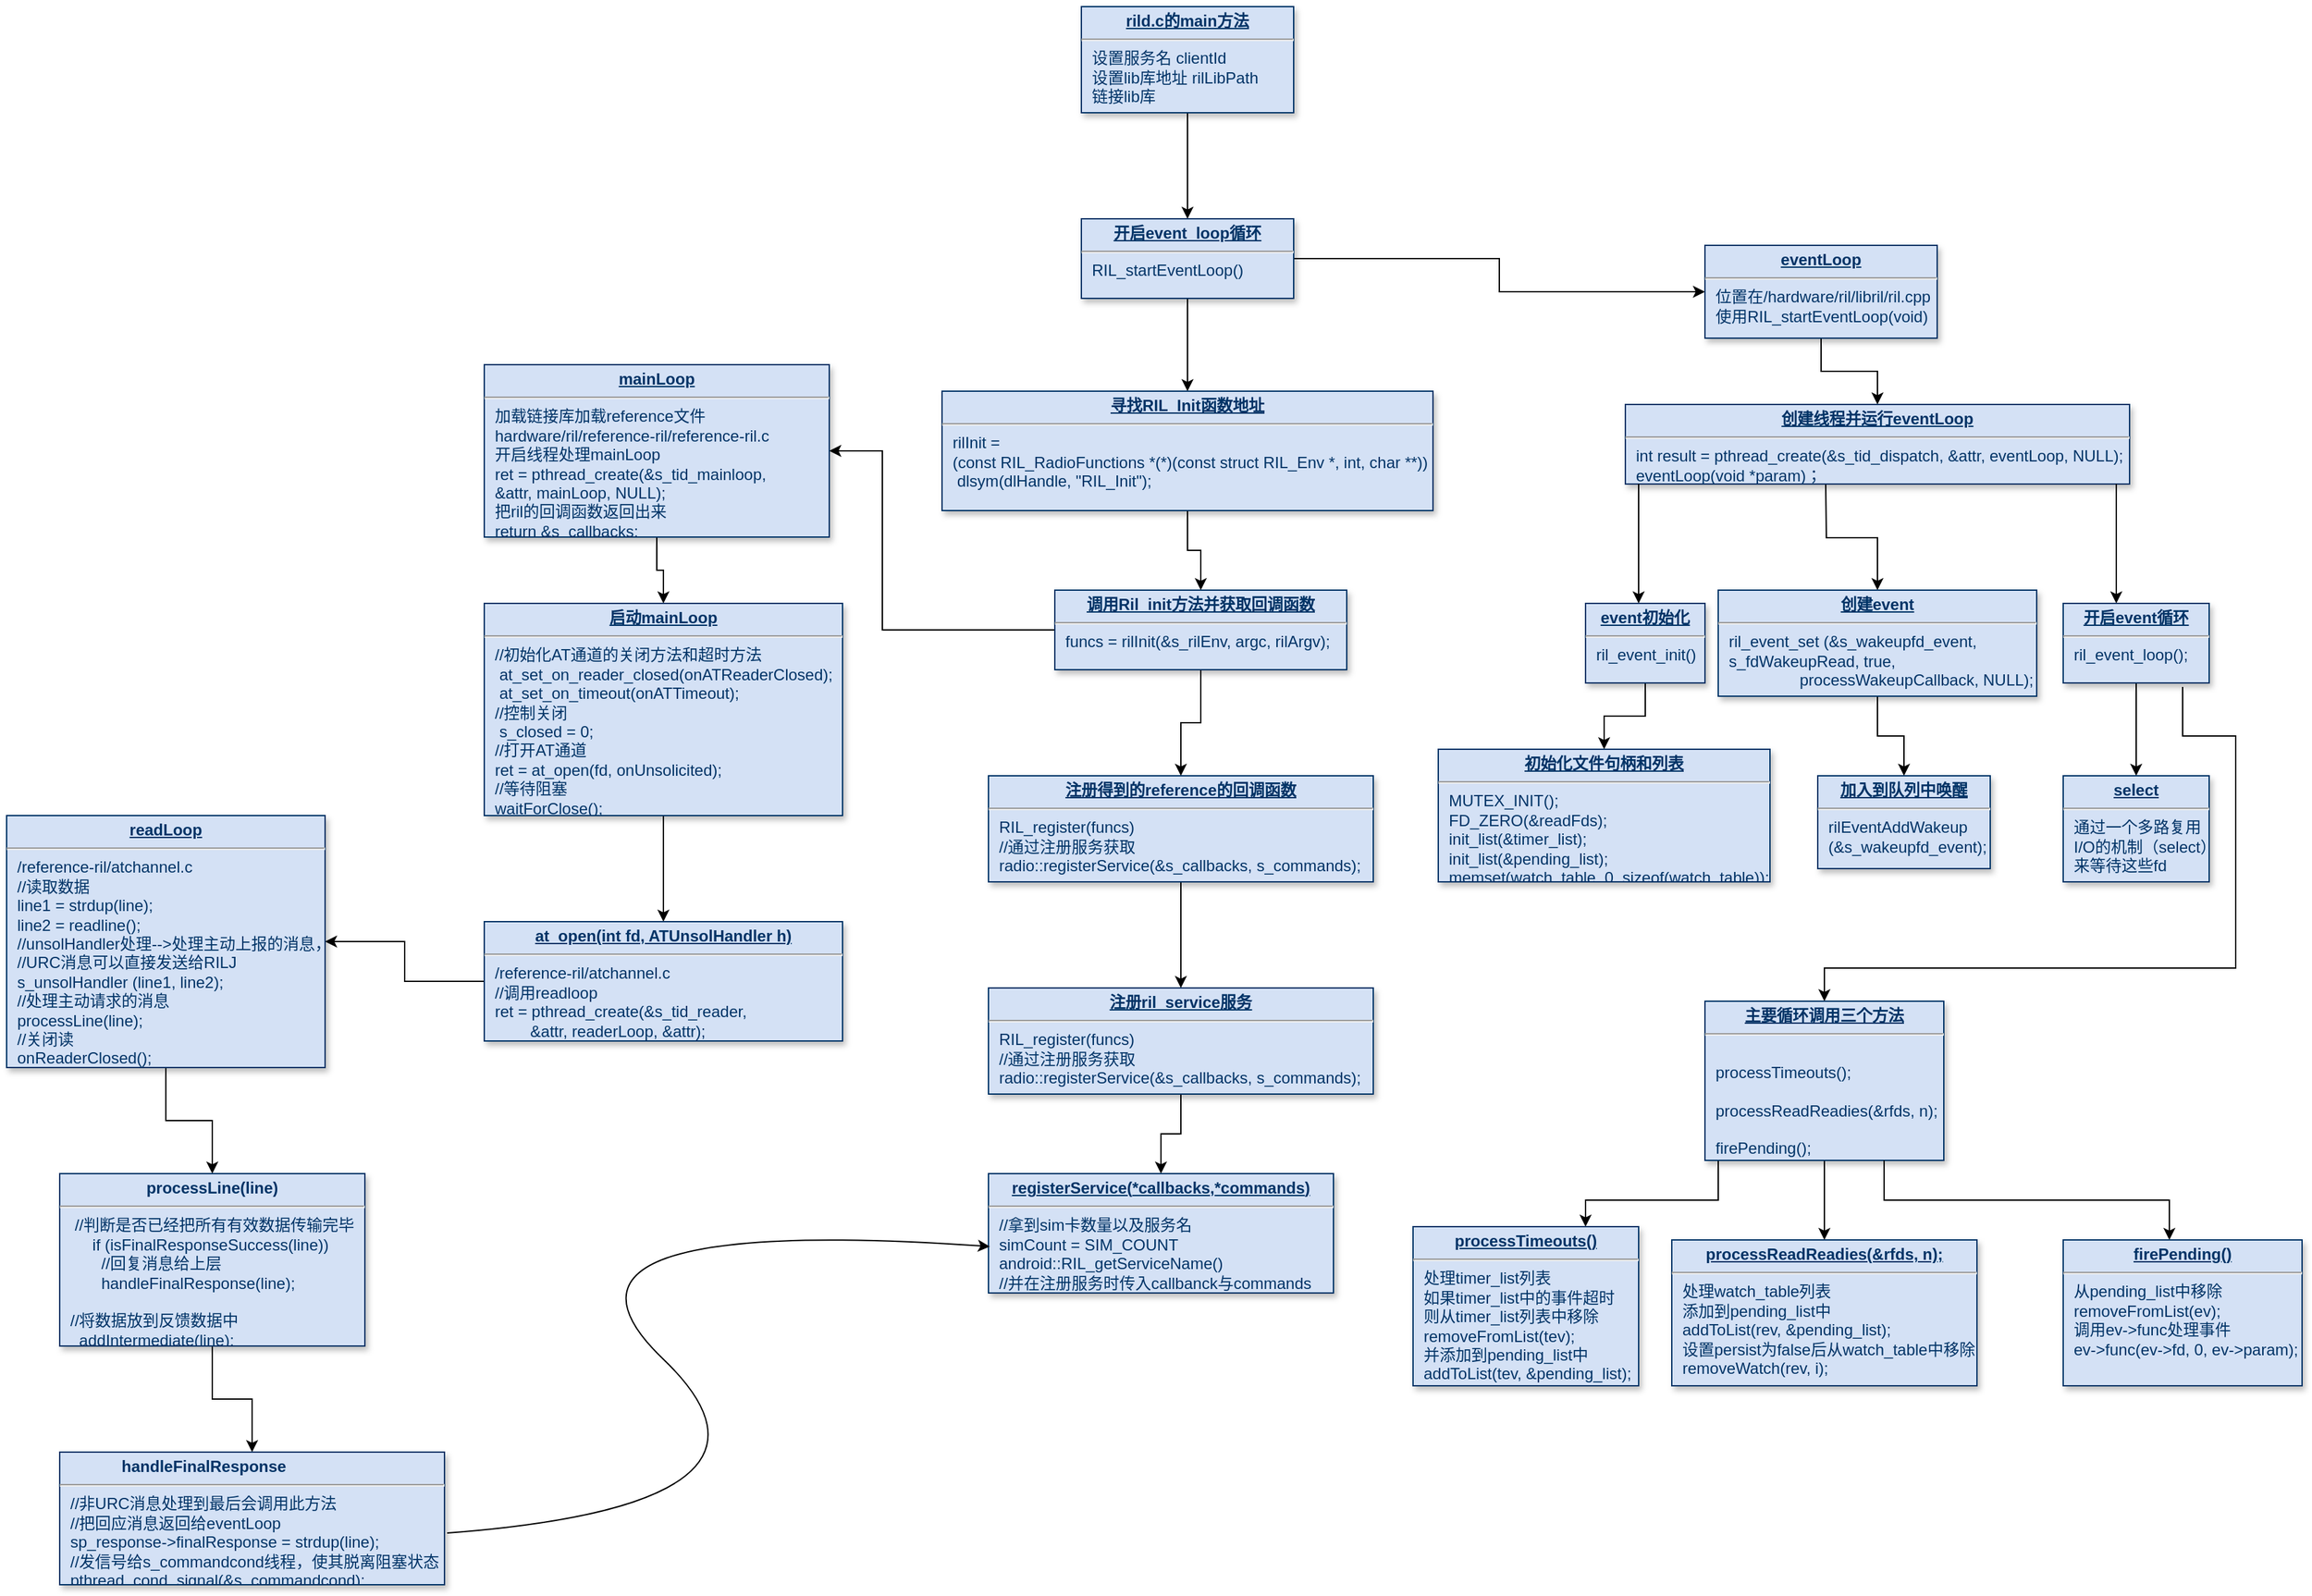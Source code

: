 <mxfile version="15.7.4" type="github">
  <diagram name="RILD流程图" id="efa7a0a1-bf9b-a30e-e6df-94a7791c09e9">
    <mxGraphModel dx="3015" dy="762" grid="1" gridSize="10" guides="1" tooltips="1" connect="1" arrows="1" fold="1" page="1" pageScale="1" pageWidth="1654" pageHeight="1169" background="none" math="0" shadow="0">
      <root>
        <mxCell id="0" />
        <mxCell id="1" parent="0" />
        <mxCell id="EKuOJ4cv29JxxuzC1nA7-30" value="" style="edgeStyle=orthogonalEdgeStyle;rounded=0;orthogonalLoop=1;jettySize=auto;html=1;" parent="1" source="29" target="EKuOJ4cv29JxxuzC1nA7-29" edge="1">
          <mxGeometry relative="1" as="geometry" />
        </mxCell>
        <mxCell id="29" value="&lt;p style=&quot;margin: 4px 0px 0px ; text-align: center&quot;&gt;&lt;b&gt;&lt;u&gt;rild.c的main方法&lt;/u&gt;&lt;/b&gt;&lt;br&gt;&lt;/p&gt;&lt;hr&gt;&lt;p style=&quot;margin: 0px ; margin-left: 8px&quot;&gt;设置服务名 clientId&lt;/p&gt;&lt;p style=&quot;margin: 0px ; margin-left: 8px&quot;&gt;设置lib库地址 rilLibPath&lt;br&gt;&lt;/p&gt;&lt;p style=&quot;margin: 0px ; margin-left: 8px&quot;&gt;链接lib库&lt;br&gt;&lt;/p&gt;" style="verticalAlign=top;align=left;overflow=fill;fontSize=12;fontFamily=Helvetica;html=1;strokeColor=#003366;shadow=1;fillColor=#D4E1F5;fontColor=#003366" parent="1" vertex="1">
          <mxGeometry x="720" y="70" width="160" height="80" as="geometry" />
        </mxCell>
        <mxCell id="EKuOJ4cv29JxxuzC1nA7-32" value="" style="edgeStyle=orthogonalEdgeStyle;rounded=0;orthogonalLoop=1;jettySize=auto;html=1;" parent="1" source="EKuOJ4cv29JxxuzC1nA7-29" target="EKuOJ4cv29JxxuzC1nA7-31" edge="1">
          <mxGeometry relative="1" as="geometry" />
        </mxCell>
        <mxCell id="EKuOJ4cv29JxxuzC1nA7-38" value="" style="edgeStyle=orthogonalEdgeStyle;rounded=0;orthogonalLoop=1;jettySize=auto;html=1;" parent="1" source="EKuOJ4cv29JxxuzC1nA7-29" target="EKuOJ4cv29JxxuzC1nA7-37" edge="1">
          <mxGeometry relative="1" as="geometry" />
        </mxCell>
        <mxCell id="EKuOJ4cv29JxxuzC1nA7-29" value="&lt;p style=&quot;margin: 4px 0px 0px ; text-align: center&quot;&gt;&lt;b&gt;&lt;u&gt;开启event_loop循环&lt;/u&gt;&lt;/b&gt;&lt;br&gt;&lt;/p&gt;&lt;hr&gt;&lt;p style=&quot;margin: 0px ; margin-left: 8px&quot;&gt;RIL_startEventLoop()&lt;br&gt;&lt;/p&gt;" style="verticalAlign=top;align=left;overflow=fill;fontSize=12;fontFamily=Helvetica;html=1;strokeColor=#003366;shadow=1;fillColor=#D4E1F5;fontColor=#003366" parent="1" vertex="1">
          <mxGeometry x="720" y="230" width="160" height="60" as="geometry" />
        </mxCell>
        <mxCell id="EKuOJ4cv29JxxuzC1nA7-34" value="" style="edgeStyle=orthogonalEdgeStyle;rounded=0;orthogonalLoop=1;jettySize=auto;html=1;" parent="1" source="EKuOJ4cv29JxxuzC1nA7-31" target="EKuOJ4cv29JxxuzC1nA7-33" edge="1">
          <mxGeometry relative="1" as="geometry" />
        </mxCell>
        <mxCell id="EKuOJ4cv29JxxuzC1nA7-31" value="&lt;p style=&quot;margin: 4px 0px 0px ; text-align: center&quot;&gt;&lt;b&gt;&lt;u&gt;寻找RIL_Init函数地址&lt;/u&gt;&lt;/b&gt;&lt;br&gt;&lt;/p&gt;&lt;hr&gt;&lt;p style=&quot;margin: 0px ; margin-left: 8px&quot;&gt;rilInit =&lt;/p&gt;&lt;p style=&quot;margin: 0px ; margin-left: 8px&quot;&gt;(const RIL_Radio&lt;span&gt;Functions&amp;nbsp;&lt;/span&gt;&lt;span&gt;*(*)(const&amp;nbsp;&lt;/span&gt;&lt;span&gt;struct RIL_Env *,&amp;nbsp;&lt;/span&gt;&lt;span&gt;int, char **))&lt;/span&gt;&lt;/p&gt;&lt;p style=&quot;margin: 0px ; margin-left: 8px&quot;&gt;&amp;nbsp;&lt;span&gt;dlsym&lt;/span&gt;&lt;span&gt;(dlHandle, &quot;RIL_Init&quot;);&lt;/span&gt;&lt;/p&gt;" style="verticalAlign=top;align=left;overflow=fill;fontSize=12;fontFamily=Helvetica;html=1;strokeColor=#003366;shadow=1;fillColor=#D4E1F5;fontColor=#003366" parent="1" vertex="1">
          <mxGeometry x="615" y="360" width="370" height="90" as="geometry" />
        </mxCell>
        <mxCell id="EKuOJ4cv29JxxuzC1nA7-36" value="" style="edgeStyle=orthogonalEdgeStyle;rounded=0;orthogonalLoop=1;jettySize=auto;html=1;" parent="1" source="EKuOJ4cv29JxxuzC1nA7-33" target="EKuOJ4cv29JxxuzC1nA7-35" edge="1">
          <mxGeometry relative="1" as="geometry" />
        </mxCell>
        <mxCell id="WiDxoxZlmCFufiCdWleU-32" value="" style="edgeStyle=orthogonalEdgeStyle;rounded=0;orthogonalLoop=1;jettySize=auto;html=1;exitX=0;exitY=0.5;exitDx=0;exitDy=0;" edge="1" parent="1" source="EKuOJ4cv29JxxuzC1nA7-33" target="WiDxoxZlmCFufiCdWleU-31">
          <mxGeometry relative="1" as="geometry">
            <mxPoint x="615" y="415" as="sourcePoint" />
            <Array as="points">
              <mxPoint x="570" y="540" />
              <mxPoint x="570" y="405" />
            </Array>
          </mxGeometry>
        </mxCell>
        <mxCell id="EKuOJ4cv29JxxuzC1nA7-33" value="&lt;p style=&quot;margin: 4px 0px 0px ; text-align: center&quot;&gt;&lt;b&gt;&lt;u&gt;调用Ril_init方法并获取回调函数&lt;/u&gt;&lt;/b&gt;&lt;br&gt;&lt;/p&gt;&lt;hr&gt;&lt;p style=&quot;margin: 0px ; margin-left: 8px&quot;&gt;funcs = rilInit(&amp;amp;s_rilEnv, argc, rilArgv);&lt;br&gt;&lt;/p&gt;" style="verticalAlign=top;align=left;overflow=fill;fontSize=12;fontFamily=Helvetica;html=1;strokeColor=#003366;shadow=1;fillColor=#D4E1F5;fontColor=#003366" parent="1" vertex="1">
          <mxGeometry x="700" y="510" width="220" height="60" as="geometry" />
        </mxCell>
        <mxCell id="WiDxoxZlmCFufiCdWleU-47" value="" style="edgeStyle=orthogonalEdgeStyle;rounded=0;orthogonalLoop=1;jettySize=auto;html=1;" edge="1" parent="1" source="EKuOJ4cv29JxxuzC1nA7-35" target="WiDxoxZlmCFufiCdWleU-46">
          <mxGeometry relative="1" as="geometry" />
        </mxCell>
        <mxCell id="EKuOJ4cv29JxxuzC1nA7-35" value="&lt;p style=&quot;margin: 4px 0px 0px ; text-align: center&quot;&gt;&lt;b&gt;&lt;u&gt;注册得到的reference的回调函数&lt;/u&gt;&lt;/b&gt;&lt;br&gt;&lt;/p&gt;&lt;hr&gt;&lt;p style=&quot;margin: 0px ; margin-left: 8px&quot;&gt;RIL_register(funcs)&lt;br&gt;&lt;/p&gt;&lt;p style=&quot;margin: 0px ; margin-left: 8px&quot;&gt;//通过注册服务获取&lt;br&gt;&lt;/p&gt;&lt;p style=&quot;margin: 0px ; margin-left: 8px&quot;&gt;radio::registerService(&amp;amp;s_callbacks, s_commands);&lt;br&gt;&lt;/p&gt;" style="verticalAlign=top;align=left;overflow=fill;fontSize=12;fontFamily=Helvetica;html=1;strokeColor=#003366;shadow=1;fillColor=#D4E1F5;fontColor=#003366" parent="1" vertex="1">
          <mxGeometry x="650" y="650" width="290" height="80" as="geometry" />
        </mxCell>
        <mxCell id="EKuOJ4cv29JxxuzC1nA7-42" value="" style="edgeStyle=orthogonalEdgeStyle;rounded=0;orthogonalLoop=1;jettySize=auto;html=1;" parent="1" source="EKuOJ4cv29JxxuzC1nA7-37" target="EKuOJ4cv29JxxuzC1nA7-41" edge="1">
          <mxGeometry relative="1" as="geometry" />
        </mxCell>
        <mxCell id="EKuOJ4cv29JxxuzC1nA7-37" value="&lt;p style=&quot;margin: 4px 0px 0px ; text-align: center&quot;&gt;&lt;b&gt;&lt;u&gt;eventLoop&lt;/u&gt;&lt;/b&gt;&lt;br&gt;&lt;/p&gt;&lt;hr&gt;&lt;p style=&quot;margin: 0px ; margin-left: 8px&quot;&gt;位置在/hardware/ril/libril/ril.cpp&lt;br&gt;&lt;/p&gt;&lt;p style=&quot;margin: 0px ; margin-left: 8px&quot;&gt;使用RIL_startEventLoop(void)&lt;br&gt;&lt;/p&gt;" style="verticalAlign=top;align=left;overflow=fill;fontSize=12;fontFamily=Helvetica;html=1;strokeColor=#003366;shadow=1;fillColor=#D4E1F5;fontColor=#003366" parent="1" vertex="1">
          <mxGeometry x="1190" y="250" width="175" height="70" as="geometry" />
        </mxCell>
        <mxCell id="EKuOJ4cv29JxxuzC1nA7-44" value="" style="edgeStyle=orthogonalEdgeStyle;rounded=0;orthogonalLoop=1;jettySize=auto;html=1;" parent="1" target="EKuOJ4cv29JxxuzC1nA7-43" edge="1">
          <mxGeometry relative="1" as="geometry">
            <mxPoint x="1281" y="430" as="sourcePoint" />
          </mxGeometry>
        </mxCell>
        <mxCell id="EKuOJ4cv29JxxuzC1nA7-41" value="&lt;p style=&quot;margin: 4px 0px 0px ; text-align: center&quot;&gt;&lt;b&gt;&lt;u&gt;创建线程并运行eventLoop&lt;/u&gt;&lt;/b&gt;&lt;br&gt;&lt;/p&gt;&lt;hr&gt;&lt;p style=&quot;margin: 0px ; margin-left: 8px&quot;&gt;int result = pthread_create(&amp;amp;s_tid_dispatch, &amp;amp;attr, eventLoop, NULL);&lt;br&gt;&lt;/p&gt;&lt;p style=&quot;margin: 0px ; margin-left: 8px&quot;&gt;eventLoop(void *param)；&lt;br&gt;&lt;/p&gt;" style="verticalAlign=top;align=left;overflow=fill;fontSize=12;fontFamily=Helvetica;html=1;strokeColor=#003366;shadow=1;fillColor=#D4E1F5;fontColor=#003366" parent="1" vertex="1">
          <mxGeometry x="1130" y="370" width="380" height="60" as="geometry" />
        </mxCell>
        <mxCell id="EKuOJ4cv29JxxuzC1nA7-52" value="" style="edgeStyle=orthogonalEdgeStyle;rounded=0;orthogonalLoop=1;jettySize=auto;html=1;" parent="1" source="EKuOJ4cv29JxxuzC1nA7-43" target="EKuOJ4cv29JxxuzC1nA7-51" edge="1">
          <mxGeometry relative="1" as="geometry" />
        </mxCell>
        <mxCell id="EKuOJ4cv29JxxuzC1nA7-43" value="&lt;p style=&quot;margin: 4px 0px 0px ; text-align: center&quot;&gt;&lt;b&gt;&lt;u&gt;创建event&lt;/u&gt;&lt;/b&gt;&lt;br&gt;&lt;/p&gt;&lt;hr&gt;&lt;p style=&quot;margin: 0px ; margin-left: 8px&quot;&gt;ril_event_set (&amp;amp;s_wakeupfd_event,&amp;nbsp;&lt;/p&gt;&lt;p style=&quot;margin: 0px ; margin-left: 8px&quot;&gt;s_fdWakeupRead, true,&lt;/p&gt;&lt;p style=&quot;margin: 0px ; margin-left: 8px&quot;&gt;&amp;nbsp; &amp;nbsp; &amp;nbsp; &amp;nbsp; &amp;nbsp; &amp;nbsp; &amp;nbsp; &amp;nbsp; processWakeupCallback, NULL);&lt;/p&gt;" style="verticalAlign=top;align=left;overflow=fill;fontSize=12;fontFamily=Helvetica;html=1;strokeColor=#003366;shadow=1;fillColor=#D4E1F5;fontColor=#003366" parent="1" vertex="1">
          <mxGeometry x="1200" y="510" width="240" height="80" as="geometry" />
        </mxCell>
        <mxCell id="EKuOJ4cv29JxxuzC1nA7-45" value="" style="endArrow=classic;html=1;rounded=0;" parent="1" edge="1">
          <mxGeometry width="50" height="50" relative="1" as="geometry">
            <mxPoint x="1140" y="430" as="sourcePoint" />
            <mxPoint x="1140" y="520" as="targetPoint" />
          </mxGeometry>
        </mxCell>
        <mxCell id="EKuOJ4cv29JxxuzC1nA7-50" value="" style="edgeStyle=orthogonalEdgeStyle;rounded=0;orthogonalLoop=1;jettySize=auto;html=1;" parent="1" source="EKuOJ4cv29JxxuzC1nA7-46" target="EKuOJ4cv29JxxuzC1nA7-49" edge="1">
          <mxGeometry relative="1" as="geometry" />
        </mxCell>
        <mxCell id="EKuOJ4cv29JxxuzC1nA7-46" value="&lt;p style=&quot;margin: 4px 0px 0px ; text-align: center&quot;&gt;&lt;b&gt;&lt;u&gt;event初始化&lt;/u&gt;&lt;/b&gt;&lt;br&gt;&lt;/p&gt;&lt;hr&gt;&lt;p style=&quot;margin: 0px ; margin-left: 8px&quot;&gt;ril_event_init()&lt;br&gt;&lt;/p&gt;" style="verticalAlign=top;align=left;overflow=fill;fontSize=12;fontFamily=Helvetica;html=1;strokeColor=#003366;shadow=1;fillColor=#D4E1F5;fontColor=#003366" parent="1" vertex="1">
          <mxGeometry x="1100" y="520" width="90" height="60" as="geometry" />
        </mxCell>
        <mxCell id="EKuOJ4cv29JxxuzC1nA7-49" value="&lt;p style=&quot;margin: 4px 0px 0px ; text-align: center&quot;&gt;&lt;b&gt;&lt;u&gt;初始化文件句柄和列表&lt;/u&gt;&lt;/b&gt;&lt;br&gt;&lt;/p&gt;&lt;hr&gt;&lt;p style=&quot;margin: 0px ; margin-left: 8px&quot;&gt;MUTEX_INIT();&lt;/p&gt;&lt;p style=&quot;margin: 0px ; margin-left: 8px&quot;&gt;FD_ZERO(&amp;amp;readFds);&lt;/p&gt;&lt;p style=&quot;margin: 0px ; margin-left: 8px&quot;&gt;init_list(&amp;amp;timer_list);&lt;/p&gt;&lt;p style=&quot;margin: 0px ; margin-left: 8px&quot;&gt;init_list(&amp;amp;pending_list);&lt;/p&gt;&lt;p style=&quot;margin: 0px ; margin-left: 8px&quot;&gt;memset(watch_table, 0, sizeof(watch_table));&lt;/p&gt;" style="verticalAlign=top;align=left;overflow=fill;fontSize=12;fontFamily=Helvetica;html=1;strokeColor=#003366;shadow=1;fillColor=#D4E1F5;fontColor=#003366" parent="1" vertex="1">
          <mxGeometry x="989" y="630" width="250" height="100" as="geometry" />
        </mxCell>
        <mxCell id="EKuOJ4cv29JxxuzC1nA7-51" value="&lt;p style=&quot;margin: 4px 0px 0px ; text-align: center&quot;&gt;&lt;b&gt;&lt;u&gt;加入到队列中唤醒&lt;/u&gt;&lt;/b&gt;&lt;br&gt;&lt;/p&gt;&lt;hr&gt;&lt;p style=&quot;margin: 0px ; margin-left: 8px&quot;&gt;rilEventAddWakeup&amp;nbsp;&lt;/p&gt;&lt;p style=&quot;margin: 0px ; margin-left: 8px&quot;&gt;(&amp;amp;s_wakeupfd_event);&lt;br&gt;&lt;/p&gt;" style="verticalAlign=top;align=left;overflow=fill;fontSize=12;fontFamily=Helvetica;html=1;strokeColor=#003366;shadow=1;fillColor=#D4E1F5;fontColor=#003366" parent="1" vertex="1">
          <mxGeometry x="1275" y="650" width="130" height="70" as="geometry" />
        </mxCell>
        <mxCell id="EKuOJ4cv29JxxuzC1nA7-61" value="" style="endArrow=classic;html=1;rounded=0;" parent="1" edge="1">
          <mxGeometry width="50" height="50" relative="1" as="geometry">
            <mxPoint x="1500" y="430" as="sourcePoint" />
            <mxPoint x="1500" y="520" as="targetPoint" />
          </mxGeometry>
        </mxCell>
        <mxCell id="EKuOJ4cv29JxxuzC1nA7-65" value="" style="edgeStyle=orthogonalEdgeStyle;rounded=0;orthogonalLoop=1;jettySize=auto;html=1;" parent="1" source="EKuOJ4cv29JxxuzC1nA7-62" target="EKuOJ4cv29JxxuzC1nA7-64" edge="1">
          <mxGeometry relative="1" as="geometry" />
        </mxCell>
        <mxCell id="EKuOJ4cv29JxxuzC1nA7-62" value="&lt;p style=&quot;margin: 4px 0px 0px ; text-align: center&quot;&gt;&lt;b&gt;&lt;u&gt;开启event循环&lt;/u&gt;&lt;/b&gt;&lt;br&gt;&lt;/p&gt;&lt;hr&gt;&lt;p style=&quot;margin: 0px ; margin-left: 8px&quot;&gt;ril_event_loop();&lt;br&gt;&lt;/p&gt;" style="verticalAlign=top;align=left;overflow=fill;fontSize=12;fontFamily=Helvetica;html=1;strokeColor=#003366;shadow=1;fillColor=#D4E1F5;fontColor=#003366" parent="1" vertex="1">
          <mxGeometry x="1460" y="520" width="110" height="60" as="geometry" />
        </mxCell>
        <mxCell id="EKuOJ4cv29JxxuzC1nA7-67" value="" style="edgeStyle=orthogonalEdgeStyle;rounded=0;orthogonalLoop=1;jettySize=auto;html=1;" parent="1" target="EKuOJ4cv29JxxuzC1nA7-66" edge="1">
          <mxGeometry relative="1" as="geometry">
            <mxPoint x="1550" y="600" as="sourcePoint" />
            <Array as="points">
              <mxPoint x="1550" y="583" />
              <mxPoint x="1550" y="620" />
              <mxPoint x="1590" y="620" />
              <mxPoint x="1590" y="795" />
              <mxPoint x="1280" y="795" />
            </Array>
          </mxGeometry>
        </mxCell>
        <mxCell id="EKuOJ4cv29JxxuzC1nA7-64" value="&lt;p style=&quot;margin: 4px 0px 0px ; text-align: center&quot;&gt;&lt;b&gt;&lt;u&gt;select&lt;/u&gt;&lt;/b&gt;&lt;br&gt;&lt;/p&gt;&lt;hr&gt;&lt;p style=&quot;margin: 0px ; margin-left: 8px&quot;&gt;通过一个多路复用&lt;/p&gt;&lt;p style=&quot;margin: 0px ; margin-left: 8px&quot;&gt;I/O的机制（select）&lt;/p&gt;&lt;p style=&quot;margin: 0px ; margin-left: 8px&quot;&gt;来等待这些fd&lt;br&gt;&lt;/p&gt;" style="verticalAlign=top;align=left;overflow=fill;fontSize=12;fontFamily=Helvetica;html=1;strokeColor=#003366;shadow=1;fillColor=#D4E1F5;fontColor=#003366" parent="1" vertex="1">
          <mxGeometry x="1460" y="650" width="110" height="80" as="geometry" />
        </mxCell>
        <mxCell id="EKuOJ4cv29JxxuzC1nA7-69" value="" style="edgeStyle=orthogonalEdgeStyle;rounded=0;orthogonalLoop=1;jettySize=auto;html=1;" parent="1" source="EKuOJ4cv29JxxuzC1nA7-66" target="EKuOJ4cv29JxxuzC1nA7-68" edge="1">
          <mxGeometry relative="1" as="geometry">
            <Array as="points">
              <mxPoint x="1200" y="970" />
              <mxPoint x="1100" y="970" />
            </Array>
          </mxGeometry>
        </mxCell>
        <mxCell id="EKuOJ4cv29JxxuzC1nA7-73" value="" style="edgeStyle=orthogonalEdgeStyle;rounded=0;orthogonalLoop=1;jettySize=auto;html=1;" parent="1" source="EKuOJ4cv29JxxuzC1nA7-66" target="EKuOJ4cv29JxxuzC1nA7-72" edge="1">
          <mxGeometry relative="1" as="geometry" />
        </mxCell>
        <mxCell id="EKuOJ4cv29JxxuzC1nA7-66" value="&lt;p style=&quot;margin: 4px 0px 0px ; text-align: center&quot;&gt;&lt;b&gt;&lt;u&gt;主要循环调用三个方法&lt;/u&gt;&lt;/b&gt;&lt;br&gt;&lt;/p&gt;&lt;hr&gt;&lt;p style=&quot;margin: 0px ; margin-left: 8px&quot;&gt;&lt;br&gt;&lt;/p&gt;&lt;p style=&quot;margin: 0px ; margin-left: 8px&quot;&gt;processTimeouts();&lt;/p&gt;&lt;p style=&quot;margin: 0px ; margin-left: 8px&quot;&gt;&lt;br&gt;&lt;/p&gt;&lt;p style=&quot;margin: 0px ; margin-left: 8px&quot;&gt;processReadReadies(&amp;amp;rfds, n);&lt;/p&gt;&lt;p style=&quot;margin: 0px ; margin-left: 8px&quot;&gt;&lt;br&gt;&lt;/p&gt;&lt;p style=&quot;margin: 0px ; margin-left: 8px&quot;&gt;firePending();&lt;/p&gt;" style="verticalAlign=top;align=left;overflow=fill;fontSize=12;fontFamily=Helvetica;html=1;strokeColor=#003366;shadow=1;fillColor=#D4E1F5;fontColor=#003366" parent="1" vertex="1">
          <mxGeometry x="1190" y="820" width="180" height="120" as="geometry" />
        </mxCell>
        <mxCell id="EKuOJ4cv29JxxuzC1nA7-68" value="&lt;p style=&quot;margin: 4px 0px 0px ; text-align: center&quot;&gt;&lt;b&gt;&lt;u&gt;processTimeouts()&lt;/u&gt;&lt;/b&gt;&lt;br&gt;&lt;/p&gt;&lt;hr&gt;&lt;p style=&quot;margin: 0px ; margin-left: 8px&quot;&gt;处理timer_list列表&lt;br&gt;&lt;/p&gt;&lt;p style=&quot;margin: 0px ; margin-left: 8px&quot;&gt;如果timer_list中的事件超时&lt;br&gt;&lt;/p&gt;&lt;p style=&quot;margin: 0px ; margin-left: 8px&quot;&gt;则从timer_list列表中移除&lt;br&gt;&lt;/p&gt;&lt;p style=&quot;margin: 0px ; margin-left: 8px&quot;&gt;removeFromList(tev);&lt;br&gt;&lt;/p&gt;&lt;p style=&quot;margin: 0px ; margin-left: 8px&quot;&gt;并添加到pending_list中&lt;br&gt;&lt;/p&gt;&lt;p style=&quot;margin: 0px ; margin-left: 8px&quot;&gt;addToList(tev, &amp;amp;pending_list);&lt;br&gt;&lt;/p&gt;" style="verticalAlign=top;align=left;overflow=fill;fontSize=12;fontFamily=Helvetica;html=1;strokeColor=#003366;shadow=1;fillColor=#D4E1F5;fontColor=#003366" parent="1" vertex="1">
          <mxGeometry x="970" y="990" width="170" height="120" as="geometry" />
        </mxCell>
        <mxCell id="EKuOJ4cv29JxxuzC1nA7-72" value="&lt;p style=&quot;margin: 4px 0px 0px ; text-align: center&quot;&gt;&lt;b&gt;&lt;u&gt;processReadReadies(&amp;amp;rfds, n);&lt;/u&gt;&lt;/b&gt;&lt;br&gt;&lt;/p&gt;&lt;hr&gt;&lt;p style=&quot;margin: 0px ; margin-left: 8px&quot;&gt;处理watch_table列表&lt;br&gt;&lt;/p&gt;&lt;p style=&quot;margin: 0px ; margin-left: 8px&quot;&gt;添加到pending_list中&lt;br&gt;&lt;/p&gt;&lt;p style=&quot;margin: 0px ; margin-left: 8px&quot;&gt;addToList(rev, &amp;amp;pending_list);&lt;br&gt;&lt;/p&gt;&lt;p style=&quot;margin: 0px ; margin-left: 8px&quot;&gt;设置persist为false后从watch_table中移除&lt;br&gt;&lt;/p&gt;&lt;p style=&quot;margin: 0px ; margin-left: 8px&quot;&gt;removeWatch(rev, i);&lt;br&gt;&lt;/p&gt;" style="verticalAlign=top;align=left;overflow=fill;fontSize=12;fontFamily=Helvetica;html=1;strokeColor=#003366;shadow=1;fillColor=#D4E1F5;fontColor=#003366" parent="1" vertex="1">
          <mxGeometry x="1165" y="1000" width="230" height="110" as="geometry" />
        </mxCell>
        <mxCell id="EKuOJ4cv29JxxuzC1nA7-74" value="" style="edgeStyle=orthogonalEdgeStyle;rounded=0;orthogonalLoop=1;jettySize=auto;html=1;exitX=0.75;exitY=1;exitDx=0;exitDy=0;" parent="1" source="EKuOJ4cv29JxxuzC1nA7-66" target="EKuOJ4cv29JxxuzC1nA7-75" edge="1">
          <mxGeometry relative="1" as="geometry">
            <mxPoint x="1340" y="960" as="sourcePoint" />
            <Array as="points">
              <mxPoint x="1325" y="970" />
              <mxPoint x="1540" y="970" />
            </Array>
          </mxGeometry>
        </mxCell>
        <mxCell id="EKuOJ4cv29JxxuzC1nA7-75" value="&lt;p style=&quot;margin: 4px 0px 0px ; text-align: center&quot;&gt;&lt;b&gt;&lt;u&gt;firePending()&lt;/u&gt;&lt;/b&gt;&lt;br&gt;&lt;/p&gt;&lt;hr&gt;&lt;p style=&quot;margin: 0px ; margin-left: 8px&quot;&gt;从pending_list中移除&lt;br&gt;&lt;/p&gt;&lt;p style=&quot;margin: 0px ; margin-left: 8px&quot;&gt;removeFromList(ev);&lt;br&gt;&lt;/p&gt;&lt;p style=&quot;margin: 0px ; margin-left: 8px&quot;&gt;调用ev-&amp;gt;func处理事件&lt;br&gt;&lt;/p&gt;&lt;p style=&quot;margin: 0px ; margin-left: 8px&quot;&gt;ev-&amp;gt;func(ev-&amp;gt;fd, 0, ev-&amp;gt;param);&lt;br&gt;&lt;/p&gt;" style="verticalAlign=top;align=left;overflow=fill;fontSize=12;fontFamily=Helvetica;html=1;strokeColor=#003366;shadow=1;fillColor=#D4E1F5;fontColor=#003366" parent="1" vertex="1">
          <mxGeometry x="1460" y="1000" width="180" height="110" as="geometry" />
        </mxCell>
        <mxCell id="WiDxoxZlmCFufiCdWleU-36" value="" style="edgeStyle=orthogonalEdgeStyle;rounded=0;orthogonalLoop=1;jettySize=auto;html=1;" edge="1" parent="1" source="WiDxoxZlmCFufiCdWleU-31" target="WiDxoxZlmCFufiCdWleU-35">
          <mxGeometry relative="1" as="geometry" />
        </mxCell>
        <mxCell id="WiDxoxZlmCFufiCdWleU-31" value="&lt;p style=&quot;margin: 4px 0px 0px ; text-align: center&quot;&gt;&lt;b&gt;&lt;u&gt;mainLoop&lt;/u&gt;&lt;/b&gt;&lt;br&gt;&lt;/p&gt;&lt;hr&gt;&lt;p style=&quot;margin: 0px ; margin-left: 8px&quot;&gt;加载链接库加载reference文件&lt;br&gt;&lt;/p&gt;&lt;p style=&quot;margin: 0px ; margin-left: 8px&quot;&gt;hardware/ril/reference-ril/reference-ril.c&lt;br&gt;&lt;/p&gt;&lt;p style=&quot;margin: 0px ; margin-left: 8px&quot;&gt;开启线程处理mainLoop&lt;br&gt;&lt;/p&gt;&lt;p style=&quot;margin: 0px ; margin-left: 8px&quot;&gt;ret = pthread_create(&amp;amp;s_tid_mainloop,&amp;nbsp;&lt;/p&gt;&lt;p style=&quot;margin: 0px ; margin-left: 8px&quot;&gt;&amp;amp;attr, mainLoop, NULL);&lt;br&gt;&lt;/p&gt;&lt;p style=&quot;margin: 0px ; margin-left: 8px&quot;&gt;把ril的回调函数返回出来&lt;br&gt;&lt;/p&gt;&lt;p style=&quot;margin: 0px ; margin-left: 8px&quot;&gt;return &amp;amp;s_callbacks;&lt;br&gt;&lt;/p&gt;" style="verticalAlign=top;align=left;overflow=fill;fontSize=12;fontFamily=Helvetica;html=1;strokeColor=#003366;shadow=1;fillColor=#D4E1F5;fontColor=#003366" vertex="1" parent="1">
          <mxGeometry x="270" y="340" width="260" height="130" as="geometry" />
        </mxCell>
        <mxCell id="WiDxoxZlmCFufiCdWleU-39" value="" style="edgeStyle=orthogonalEdgeStyle;rounded=0;orthogonalLoop=1;jettySize=auto;html=1;" edge="1" parent="1" source="WiDxoxZlmCFufiCdWleU-35" target="WiDxoxZlmCFufiCdWleU-38">
          <mxGeometry relative="1" as="geometry" />
        </mxCell>
        <mxCell id="WiDxoxZlmCFufiCdWleU-35" value="&lt;p style=&quot;margin: 4px 0px 0px ; text-align: center&quot;&gt;&lt;b&gt;&lt;u&gt;启动mainLoop&lt;/u&gt;&lt;/b&gt;&lt;br&gt;&lt;/p&gt;&lt;hr&gt;&lt;p style=&quot;margin: 0px ; margin-left: 8px&quot;&gt;//初始化AT通道的关闭方法和超时方法&lt;br&gt;&lt;/p&gt;&lt;p style=&quot;margin: 0px ; margin-left: 8px&quot;&gt;&amp;nbsp;at_set_on_reader_closed(onATReaderClosed);&lt;/p&gt;&lt;p style=&quot;margin: 0px ; margin-left: 8px&quot;&gt;&lt;span&gt;&amp;nbsp;at_set_on_timeout(onATTimeout);&lt;/span&gt;&lt;/p&gt;&lt;p style=&quot;margin: 0px ; margin-left: 8px&quot;&gt;//控制关闭&lt;/p&gt;&lt;p style=&quot;margin: 0px ; margin-left: 8px&quot;&gt;&lt;/p&gt;&lt;p style=&quot;margin: 0px ; margin-left: 8px&quot;&gt;&amp;nbsp;s_closed = 0;&lt;/p&gt;&lt;p style=&quot;margin: 0px ; margin-left: 8px&quot;&gt;//打开AT通道&lt;/p&gt;&lt;p style=&quot;margin: 0px ; margin-left: 8px&quot;&gt;ret = at_open(fd, onUnsolicited);&lt;br&gt;&lt;/p&gt;&lt;p style=&quot;margin: 0px ; margin-left: 8px&quot;&gt;//等待阻塞&lt;/p&gt;&lt;p style=&quot;margin: 0px ; margin-left: 8px&quot;&gt;waitForClose();&lt;br&gt;&lt;/p&gt;" style="verticalAlign=top;align=left;overflow=fill;fontSize=12;fontFamily=Helvetica;html=1;strokeColor=#003366;shadow=1;fillColor=#D4E1F5;fontColor=#003366" vertex="1" parent="1">
          <mxGeometry x="270" y="520" width="270" height="160" as="geometry" />
        </mxCell>
        <mxCell id="WiDxoxZlmCFufiCdWleU-41" value="" style="edgeStyle=orthogonalEdgeStyle;rounded=0;orthogonalLoop=1;jettySize=auto;html=1;" edge="1" parent="1" source="WiDxoxZlmCFufiCdWleU-38" target="WiDxoxZlmCFufiCdWleU-40">
          <mxGeometry relative="1" as="geometry" />
        </mxCell>
        <mxCell id="WiDxoxZlmCFufiCdWleU-38" value="&lt;p style=&quot;margin: 4px 0px 0px ; text-align: center&quot;&gt;&lt;b&gt;&lt;u&gt;at_open(int fd, ATUnsolHandler h)&lt;/u&gt;&lt;/b&gt;&lt;br&gt;&lt;/p&gt;&lt;hr&gt;&lt;p style=&quot;margin: 0px ; margin-left: 8px&quot;&gt;/reference-ril/atchannel.c&lt;br&gt;&lt;/p&gt;&lt;p style=&quot;margin: 0px ; margin-left: 8px&quot;&gt;//调用readloop&lt;/p&gt;&lt;p style=&quot;margin: 0px ; margin-left: 8px&quot;&gt;ret = pthread_create(&amp;amp;s_tid_reader,&amp;nbsp;&lt;/p&gt;&lt;p style=&quot;margin: 0px ; margin-left: 8px&quot;&gt;&amp;nbsp; &amp;nbsp; &amp;nbsp; &amp;nbsp; &amp;amp;attr, readerLoop, &amp;amp;attr);&lt;br&gt;&lt;/p&gt;" style="verticalAlign=top;align=left;overflow=fill;fontSize=12;fontFamily=Helvetica;html=1;strokeColor=#003366;shadow=1;fillColor=#D4E1F5;fontColor=#003366" vertex="1" parent="1">
          <mxGeometry x="270" y="760" width="270" height="90" as="geometry" />
        </mxCell>
        <mxCell id="WiDxoxZlmCFufiCdWleU-43" value="" style="edgeStyle=orthogonalEdgeStyle;rounded=0;orthogonalLoop=1;jettySize=auto;html=1;" edge="1" parent="1" source="WiDxoxZlmCFufiCdWleU-40" target="WiDxoxZlmCFufiCdWleU-42">
          <mxGeometry relative="1" as="geometry" />
        </mxCell>
        <mxCell id="WiDxoxZlmCFufiCdWleU-40" value="&lt;p style=&quot;margin: 4px 0px 0px ; text-align: center&quot;&gt;&lt;b&gt;&lt;u&gt;readLoop&lt;/u&gt;&lt;/b&gt;&lt;br&gt;&lt;/p&gt;&lt;hr&gt;&lt;p style=&quot;margin: 0px ; margin-left: 8px&quot;&gt;/reference-ril/atchannel.c&lt;br&gt;&lt;/p&gt;&lt;p style=&quot;margin: 0px ; margin-left: 8px&quot;&gt;//读取数据&lt;/p&gt;&lt;p style=&quot;margin: 0px ; margin-left: 8px&quot;&gt;line1 = strdup(line);&lt;/p&gt;&lt;p style=&quot;margin: 0px ; margin-left: 8px&quot;&gt;line2 = readline();&lt;/p&gt;&lt;p style=&quot;margin: 0px ; margin-left: 8px&quot;&gt;//unsolHandler处理--&amp;gt;处理主动上报的消息，&lt;/p&gt;&lt;p style=&quot;margin: 0px ; margin-left: 8px&quot;&gt;//URC消息可以直接发送给RILJ&lt;br&gt;&lt;/p&gt;&lt;p style=&quot;margin: 0px ; margin-left: 8px&quot;&gt;s_unsolHandler (line1, line2);&lt;br&gt;&lt;/p&gt;&lt;p style=&quot;margin: 0px ; margin-left: 8px&quot;&gt;//处理主动请求的消息&lt;br&gt;&lt;/p&gt;&lt;p style=&quot;margin: 0px ; margin-left: 8px&quot;&gt;processLine(line);&lt;br&gt;&lt;/p&gt;&lt;p style=&quot;margin: 0px ; margin-left: 8px&quot;&gt;//关闭读&lt;br&gt;&lt;/p&gt;&lt;p style=&quot;margin: 0px ; margin-left: 8px&quot;&gt;onReaderClosed();&lt;br&gt;&lt;/p&gt;" style="verticalAlign=top;align=left;overflow=fill;fontSize=12;fontFamily=Helvetica;html=1;strokeColor=#003366;shadow=1;fillColor=#D4E1F5;fontColor=#003366" vertex="1" parent="1">
          <mxGeometry x="-90" y="680" width="240" height="190" as="geometry" />
        </mxCell>
        <mxCell id="WiDxoxZlmCFufiCdWleU-45" value="" style="edgeStyle=orthogonalEdgeStyle;rounded=0;orthogonalLoop=1;jettySize=auto;html=1;" edge="1" parent="1" source="WiDxoxZlmCFufiCdWleU-42" target="WiDxoxZlmCFufiCdWleU-44">
          <mxGeometry relative="1" as="geometry" />
        </mxCell>
        <mxCell id="WiDxoxZlmCFufiCdWleU-42" value="&lt;p style=&quot;margin: 4px 0px 0px ; text-align: center&quot;&gt;&lt;span style=&quot;text-align: left&quot;&gt;&lt;b&gt;processLine(line)&lt;/b&gt;&lt;/span&gt;&lt;br&gt;&lt;/p&gt;&lt;hr&gt;&lt;p style=&quot;margin: 0px ; margin-left: 8px&quot;&gt;&amp;nbsp;//判断是否已经把所有有效数据传输完毕&lt;/p&gt;&lt;p style=&quot;margin: 0px ; margin-left: 8px&quot;&gt;&amp;nbsp; &amp;nbsp; &amp;nbsp;if (isFinalResponseSuccess(line))&lt;/p&gt;&lt;p style=&quot;margin: 0px ; margin-left: 8px&quot;&gt;&amp;nbsp;&lt;span&gt;&amp;nbsp; &amp;nbsp; &amp;nbsp; //回复消息给上层&lt;/span&gt;&lt;/p&gt;&lt;p style=&quot;margin: 0px ; margin-left: 8px&quot;&gt;&amp;nbsp; &amp;nbsp; &amp;nbsp; &amp;nbsp;handleFinalResponse(line);&lt;/p&gt;&lt;p style=&quot;margin: 0px ; margin-left: 8px&quot;&gt;&lt;br&gt;&lt;/p&gt;&lt;p style=&quot;margin: 0px ; margin-left: 8px&quot;&gt;//将数据放到反馈数据中&lt;/p&gt;&lt;p style=&quot;margin: 0px ; margin-left: 8px&quot;&gt;&amp;nbsp; addIntermediate(line);&lt;/p&gt;" style="verticalAlign=top;align=left;overflow=fill;fontSize=12;fontFamily=Helvetica;html=1;strokeColor=#003366;shadow=1;fillColor=#D4E1F5;fontColor=#003366" vertex="1" parent="1">
          <mxGeometry x="-50" y="950" width="230" height="130" as="geometry" />
        </mxCell>
        <mxCell id="WiDxoxZlmCFufiCdWleU-44" value="&lt;p style=&quot;text-align: left ; margin: 4px 0px 0px&quot;&gt;&amp;nbsp; &amp;nbsp; &amp;nbsp; &amp;nbsp; &amp;nbsp; &amp;nbsp; &amp;nbsp;&lt;b&gt; handleFinalResponse&lt;br&gt;&lt;/b&gt;&lt;/p&gt;&lt;hr&gt;&lt;p style=&quot;margin: 0px ; margin-left: 8px&quot;&gt;//非URC消息处理到最后会调用此方法&lt;/p&gt;&lt;p style=&quot;margin: 0px ; margin-left: 8px&quot;&gt;//把回应消息返回给eventLoop&lt;/p&gt;&lt;p style=&quot;margin: 0px ; margin-left: 8px&quot;&gt;sp_response-&amp;gt;finalResponse = strdup(line);&lt;br&gt;&lt;/p&gt;&lt;p style=&quot;margin: 0px ; margin-left: 8px&quot;&gt;//发信号给s_commandcond线程，使其脱离阻塞状态&lt;br&gt;&lt;/p&gt;&lt;p style=&quot;margin: 0px ; margin-left: 8px&quot;&gt;pthread_cond_signal(&amp;amp;s_commandcond);&lt;br&gt;&lt;/p&gt;" style="verticalAlign=top;align=left;overflow=fill;fontSize=12;fontFamily=Helvetica;html=1;strokeColor=#003366;shadow=1;fillColor=#D4E1F5;fontColor=#003366" vertex="1" parent="1">
          <mxGeometry x="-50" y="1160" width="290" height="100" as="geometry" />
        </mxCell>
        <mxCell id="WiDxoxZlmCFufiCdWleU-49" value="" style="edgeStyle=orthogonalEdgeStyle;rounded=0;orthogonalLoop=1;jettySize=auto;html=1;" edge="1" parent="1" source="WiDxoxZlmCFufiCdWleU-46" target="WiDxoxZlmCFufiCdWleU-48">
          <mxGeometry relative="1" as="geometry" />
        </mxCell>
        <mxCell id="WiDxoxZlmCFufiCdWleU-46" value="&lt;p style=&quot;margin: 4px 0px 0px ; text-align: center&quot;&gt;&lt;b&gt;&lt;u&gt;注册ril_service服务&lt;/u&gt;&lt;/b&gt;&lt;br&gt;&lt;/p&gt;&lt;hr&gt;&lt;p style=&quot;margin: 0px ; margin-left: 8px&quot;&gt;RIL_register(funcs)&lt;br&gt;&lt;/p&gt;&lt;p style=&quot;margin: 0px ; margin-left: 8px&quot;&gt;//通过注册服务获取&lt;br&gt;&lt;/p&gt;&lt;p style=&quot;margin: 0px ; margin-left: 8px&quot;&gt;radio::registerService(&amp;amp;s_callbacks, s_commands);&lt;br&gt;&lt;/p&gt;" style="verticalAlign=top;align=left;overflow=fill;fontSize=12;fontFamily=Helvetica;html=1;strokeColor=#003366;shadow=1;fillColor=#D4E1F5;fontColor=#003366" vertex="1" parent="1">
          <mxGeometry x="650" y="810" width="290" height="80" as="geometry" />
        </mxCell>
        <mxCell id="WiDxoxZlmCFufiCdWleU-48" value="&lt;p style=&quot;margin: 4px 0px 0px ; text-align: center&quot;&gt;&lt;b&gt;&lt;u&gt;registerService(&lt;/u&gt;&lt;/b&gt;&lt;span&gt;&lt;b&gt;&lt;u&gt;*callbacks,&lt;/u&gt;&lt;/b&gt;&lt;/span&gt;&lt;span&gt;&lt;b&gt;&lt;u&gt;*commands&lt;/u&gt;&lt;/b&gt;&lt;/span&gt;&lt;b&gt;&lt;u&gt;)&lt;/u&gt;&lt;/b&gt;&lt;/p&gt;&lt;hr&gt;&lt;p style=&quot;margin: 0px ; margin-left: 8px&quot;&gt;&lt;span&gt;//拿到sim卡数量以及服务名&lt;/span&gt;&lt;br&gt;&lt;/p&gt;&lt;p style=&quot;margin: 0px ; margin-left: 8px&quot;&gt;&lt;span&gt;simCount = SIM_COUNT&lt;br&gt;&lt;/span&gt;&lt;/p&gt;&lt;p style=&quot;margin: 0px ; margin-left: 8px&quot;&gt;android::RIL_getServiceName()&lt;br&gt;&lt;/p&gt;&lt;p style=&quot;margin: 0px ; margin-left: 8px&quot;&gt;//并在注册服务时传入callbanck与commands&lt;/p&gt;&lt;p style=&quot;margin: 0px ; margin-left: 8px&quot;&gt;&lt;br&gt;&lt;/p&gt;" style="verticalAlign=top;align=left;overflow=fill;fontSize=12;fontFamily=Helvetica;html=1;strokeColor=#003366;shadow=1;fillColor=#D4E1F5;fontColor=#003366" vertex="1" parent="1">
          <mxGeometry x="650" y="950" width="260" height="90" as="geometry" />
        </mxCell>
        <mxCell id="WiDxoxZlmCFufiCdWleU-52" value="" style="curved=1;endArrow=classic;html=1;rounded=0;exitX=1.007;exitY=0.61;exitDx=0;exitDy=0;exitPerimeter=0;entryX=0.004;entryY=0.611;entryDx=0;entryDy=0;entryPerimeter=0;" edge="1" parent="1" source="WiDxoxZlmCFufiCdWleU-44" target="WiDxoxZlmCFufiCdWleU-48">
          <mxGeometry width="50" height="50" relative="1" as="geometry">
            <mxPoint x="540" y="1180" as="sourcePoint" />
            <mxPoint x="590" y="1130" as="targetPoint" />
            <Array as="points">
              <mxPoint x="520" y="1200" />
              <mxPoint x="290" y="980" />
            </Array>
          </mxGeometry>
        </mxCell>
      </root>
    </mxGraphModel>
  </diagram>
</mxfile>
